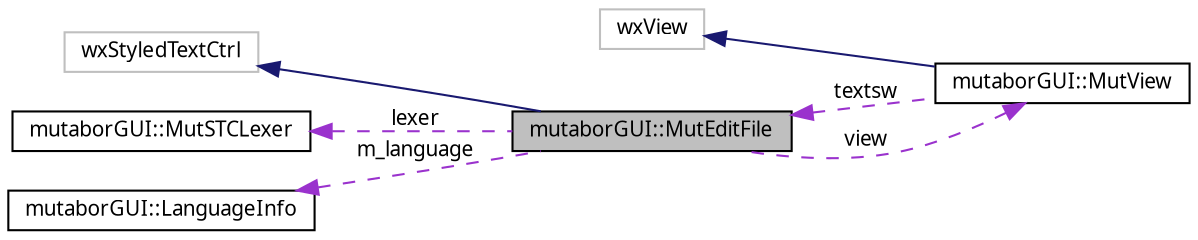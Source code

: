 digraph "mutaborGUI::MutEditFile"
{
  edge [fontname="Sans",fontsize="10",labelfontname="Sans",labelfontsize="10"];
  node [fontname="Sans",fontsize="10",shape=record];
  rankdir="LR";
  Node2 [label="mutaborGUI::MutEditFile",height=0.2,width=0.4,color="black", fillcolor="grey75", style="filled", fontcolor="black"];
  Node3 -> Node2 [dir="back",color="midnightblue",fontsize="10",style="solid",fontname="Sans"];
  Node3 [label="wxStyledTextCtrl",height=0.2,width=0.4,color="grey75", fillcolor="white", style="filled"];
  Node4 -> Node2 [dir="back",color="darkorchid3",fontsize="10",style="dashed",label=" lexer" ,fontname="Sans"];
  Node4 [label="mutaborGUI::MutSTCLexer",height=0.2,width=0.4,color="black", fillcolor="white", style="filled",URL="$d1/dea/classmutaborGUI_1_1MutSTCLexer.html"];
  Node5 -> Node2 [dir="back",color="darkorchid3",fontsize="10",style="dashed",label=" m_language" ,fontname="Sans"];
  Node5 [label="mutaborGUI::LanguageInfo",height=0.2,width=0.4,color="black", fillcolor="white", style="filled",URL="$d4/d4a/structmutaborGUI_1_1LanguageInfo.html"];
  Node6 -> Node2 [dir="back",color="darkorchid3",fontsize="10",style="dashed",label=" view" ,fontname="Sans"];
  Node6 [label="mutaborGUI::MutView",height=0.2,width=0.4,color="black", fillcolor="white", style="filled",URL="$d8/dd6/classmutaborGUI_1_1MutView.html",tooltip="What are the important qualities of a view? A view is registered with its document, and when the view becomes active (ie the user clicks on it) then it will set its document to be the active/current document. "];
  Node7 -> Node6 [dir="back",color="midnightblue",fontsize="10",style="solid",fontname="Sans"];
  Node7 [label="wxView",height=0.2,width=0.4,color="grey75", fillcolor="white", style="filled"];
  Node2 -> Node6 [dir="back",color="darkorchid3",fontsize="10",style="dashed",label=" textsw" ,fontname="Sans"];
}

